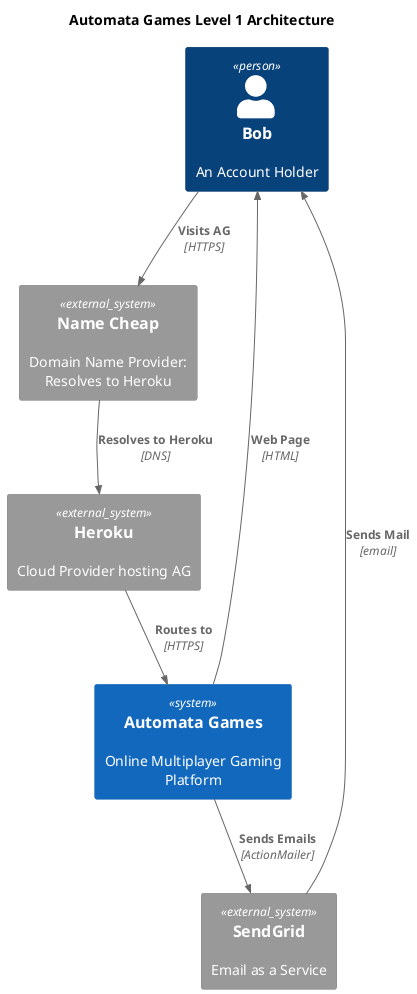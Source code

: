 @startuml ag_level1
!include <C4/C4_Container>
title Automata Games Level 1 Architecture
Person(ubob, "Bob", "An Account Holder")
System_Ext(namecheap, "Name Cheap", "Domain Name Provider: Resolves to Heroku")
System_Ext(hk, "Heroku", "Cloud Provider hosting AG")
System(ag, "Automata Games", "Online Multiplayer Gaming Platform")
System_Ext(sendgrid, "SendGrid", "Email as a Service")

Rel_D(ubob, namecheap, "Visits AG", "HTTPS")
Rel(namecheap, hk, "Resolves to Heroku", "DNS")
Rel(hk, ag, "Routes to", "HTTPS")
Rel(ag, sendgrid, "Sends Emails", "ActionMailer")
Rel(sendgrid, ubob, "Sends Mail", "email")
Rel(ag, ubob, "Web Page", "HTML")
@enduml